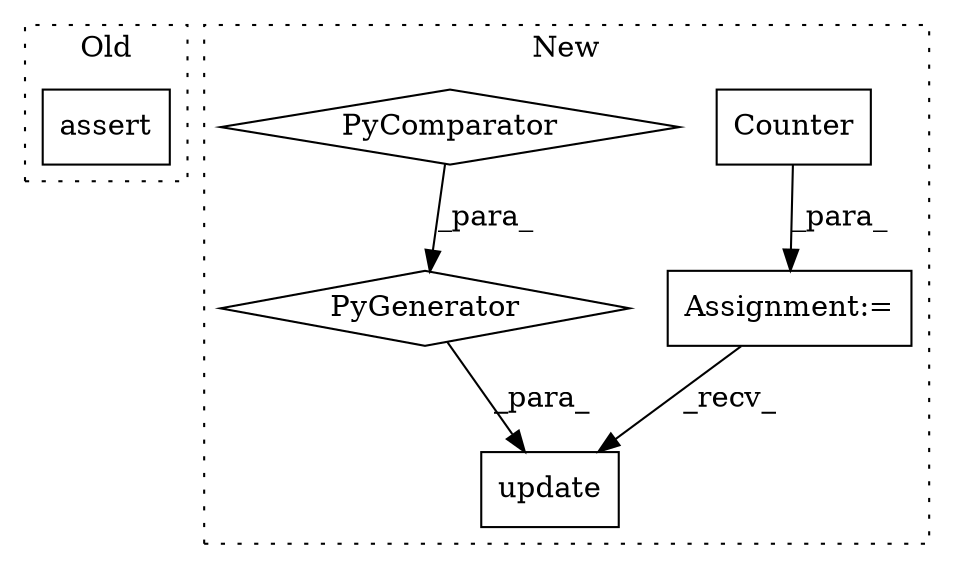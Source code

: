 digraph G {
subgraph cluster0 {
1 [label="assert" a="32" s="3196,3225" l="12,1" shape="box"];
label = "Old";
style="dotted";
}
subgraph cluster1 {
2 [label="Counter" a="32" s="2823" l="9" shape="box"];
3 [label="update" a="32" s="2845,2967" l="16,-3" shape="box"];
4 [label="PyComparator" a="113" s="2929" l="32" shape="diamond"];
5 [label="PyGenerator" a="107" s="2861" l="106" shape="diamond"];
6 [label="Assignment:=" a="7" s="2810" l="1" shape="box"];
label = "New";
style="dotted";
}
2 -> 6 [label="_para_"];
4 -> 5 [label="_para_"];
5 -> 3 [label="_para_"];
6 -> 3 [label="_recv_"];
}